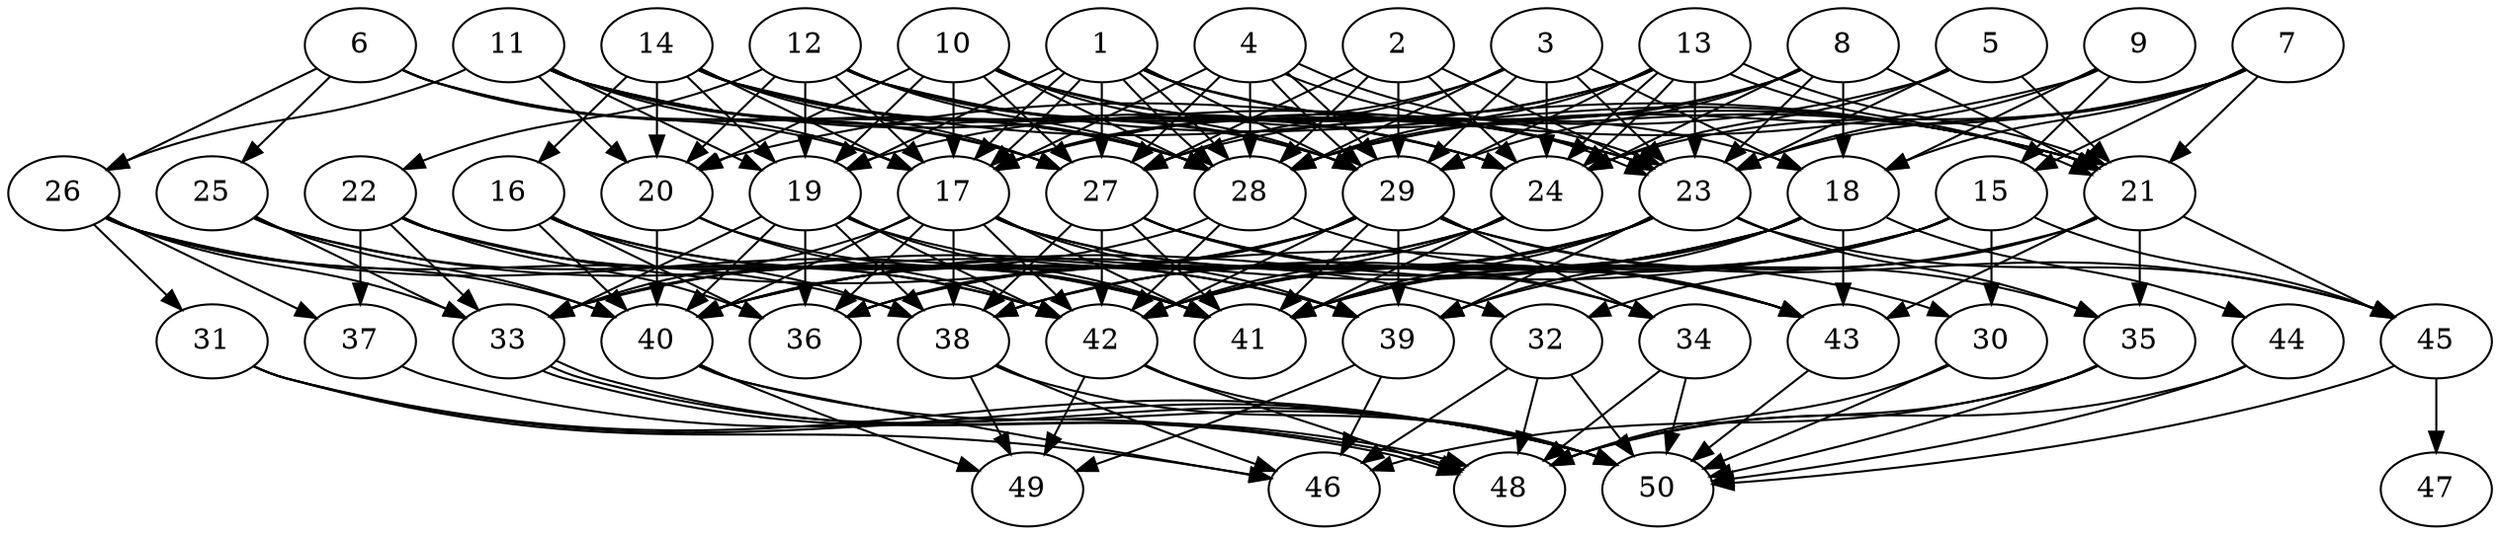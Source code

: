 // DAG automatically generated by daggen at Thu Oct  3 14:07:58 2019
// ./daggen --dot -n 50 --ccr 0.5 --fat 0.7 --regular 0.9 --density 0.9 --mindata 5242880 --maxdata 52428800 
digraph G {
  1 [size="17446912", alpha="0.03", expect_size="8723456"] 
  1 -> 17 [size ="8723456"]
  1 -> 17 [size ="8723456"]
  1 -> 18 [size ="8723456"]
  1 -> 19 [size ="8723456"]
  1 -> 21 [size ="8723456"]
  1 -> 27 [size ="8723456"]
  1 -> 28 [size ="8723456"]
  1 -> 28 [size ="8723456"]
  1 -> 29 [size ="8723456"]
  2 [size="17889280", alpha="0.02", expect_size="8944640"] 
  2 -> 23 [size ="8944640"]
  2 -> 24 [size ="8944640"]
  2 -> 27 [size ="8944640"]
  2 -> 28 [size ="8944640"]
  2 -> 29 [size ="8944640"]
  3 [size="36354048", alpha="0.14", expect_size="18177024"] 
  3 -> 17 [size ="18177024"]
  3 -> 18 [size ="18177024"]
  3 -> 23 [size ="18177024"]
  3 -> 24 [size ="18177024"]
  3 -> 27 [size ="18177024"]
  3 -> 28 [size ="18177024"]
  3 -> 29 [size ="18177024"]
  4 [size="50917376", alpha="0.19", expect_size="25458688"] 
  4 -> 17 [size ="25458688"]
  4 -> 23 [size ="25458688"]
  4 -> 23 [size ="25458688"]
  4 -> 27 [size ="25458688"]
  4 -> 28 [size ="25458688"]
  4 -> 29 [size ="25458688"]
  4 -> 29 [size ="25458688"]
  5 [size="97779712", alpha="0.06", expect_size="48889856"] 
  5 -> 17 [size ="48889856"]
  5 -> 21 [size ="48889856"]
  5 -> 23 [size ="48889856"]
  5 -> 24 [size ="48889856"]
  6 [size="48386048", alpha="0.20", expect_size="24193024"] 
  6 -> 17 [size ="24193024"]
  6 -> 25 [size ="24193024"]
  6 -> 26 [size ="24193024"]
  6 -> 27 [size ="24193024"]
  6 -> 28 [size ="24193024"]
  7 [size="103155712", alpha="0.16", expect_size="51577856"] 
  7 -> 15 [size ="51577856"]
  7 -> 18 [size ="51577856"]
  7 -> 21 [size ="51577856"]
  7 -> 23 [size ="51577856"]
  7 -> 24 [size ="51577856"]
  7 -> 28 [size ="51577856"]
  8 [size="19826688", alpha="0.09", expect_size="9913344"] 
  8 -> 18 [size ="9913344"]
  8 -> 21 [size ="9913344"]
  8 -> 23 [size ="9913344"]
  8 -> 24 [size ="9913344"]
  8 -> 27 [size ="9913344"]
  8 -> 28 [size ="9913344"]
  8 -> 29 [size ="9913344"]
  9 [size="75329536", alpha="0.08", expect_size="37664768"] 
  9 -> 15 [size ="37664768"]
  9 -> 18 [size ="37664768"]
  9 -> 20 [size ="37664768"]
  9 -> 23 [size ="37664768"]
  10 [size="103421952", alpha="0.07", expect_size="51710976"] 
  10 -> 17 [size ="51710976"]
  10 -> 19 [size ="51710976"]
  10 -> 20 [size ="51710976"]
  10 -> 21 [size ="51710976"]
  10 -> 23 [size ="51710976"]
  10 -> 27 [size ="51710976"]
  10 -> 28 [size ="51710976"]
  10 -> 29 [size ="51710976"]
  11 [size="15407104", alpha="0.03", expect_size="7703552"] 
  11 -> 17 [size ="7703552"]
  11 -> 19 [size ="7703552"]
  11 -> 20 [size ="7703552"]
  11 -> 23 [size ="7703552"]
  11 -> 24 [size ="7703552"]
  11 -> 26 [size ="7703552"]
  11 -> 27 [size ="7703552"]
  11 -> 28 [size ="7703552"]
  12 [size="31055872", alpha="0.09", expect_size="15527936"] 
  12 -> 17 [size ="15527936"]
  12 -> 19 [size ="15527936"]
  12 -> 20 [size ="15527936"]
  12 -> 21 [size ="15527936"]
  12 -> 22 [size ="15527936"]
  12 -> 23 [size ="15527936"]
  12 -> 24 [size ="15527936"]
  12 -> 28 [size ="15527936"]
  12 -> 29 [size ="15527936"]
  13 [size="41080832", alpha="0.10", expect_size="20540416"] 
  13 -> 17 [size ="20540416"]
  13 -> 19 [size ="20540416"]
  13 -> 21 [size ="20540416"]
  13 -> 21 [size ="20540416"]
  13 -> 23 [size ="20540416"]
  13 -> 24 [size ="20540416"]
  13 -> 24 [size ="20540416"]
  13 -> 28 [size ="20540416"]
  13 -> 29 [size ="20540416"]
  14 [size="14870528", alpha="0.05", expect_size="7435264"] 
  14 -> 16 [size ="7435264"]
  14 -> 17 [size ="7435264"]
  14 -> 19 [size ="7435264"]
  14 -> 20 [size ="7435264"]
  14 -> 21 [size ="7435264"]
  14 -> 24 [size ="7435264"]
  14 -> 27 [size ="7435264"]
  14 -> 28 [size ="7435264"]
  14 -> 29 [size ="7435264"]
  15 [size="103438336", alpha="0.05", expect_size="51719168"] 
  15 -> 30 [size ="51719168"]
  15 -> 38 [size ="51719168"]
  15 -> 39 [size ="51719168"]
  15 -> 40 [size ="51719168"]
  15 -> 41 [size ="51719168"]
  15 -> 42 [size ="51719168"]
  15 -> 45 [size ="51719168"]
  16 [size="36446208", alpha="0.03", expect_size="18223104"] 
  16 -> 36 [size ="18223104"]
  16 -> 38 [size ="18223104"]
  16 -> 39 [size ="18223104"]
  16 -> 40 [size ="18223104"]
  16 -> 41 [size ="18223104"]
  17 [size="35256320", alpha="0.14", expect_size="17628160"] 
  17 -> 33 [size ="17628160"]
  17 -> 34 [size ="17628160"]
  17 -> 36 [size ="17628160"]
  17 -> 38 [size ="17628160"]
  17 -> 39 [size ="17628160"]
  17 -> 40 [size ="17628160"]
  17 -> 41 [size ="17628160"]
  17 -> 42 [size ="17628160"]
  17 -> 43 [size ="17628160"]
  18 [size="17158144", alpha="0.06", expect_size="8579072"] 
  18 -> 33 [size ="8579072"]
  18 -> 38 [size ="8579072"]
  18 -> 39 [size ="8579072"]
  18 -> 40 [size ="8579072"]
  18 -> 41 [size ="8579072"]
  18 -> 42 [size ="8579072"]
  18 -> 43 [size ="8579072"]
  18 -> 44 [size ="8579072"]
  19 [size="58406912", alpha="0.01", expect_size="29203456"] 
  19 -> 32 [size ="29203456"]
  19 -> 33 [size ="29203456"]
  19 -> 36 [size ="29203456"]
  19 -> 38 [size ="29203456"]
  19 -> 40 [size ="29203456"]
  19 -> 41 [size ="29203456"]
  19 -> 42 [size ="29203456"]
  20 [size="96722944", alpha="0.11", expect_size="48361472"] 
  20 -> 40 [size ="48361472"]
  20 -> 41 [size ="48361472"]
  20 -> 42 [size ="48361472"]
  21 [size="33816576", alpha="0.02", expect_size="16908288"] 
  21 -> 32 [size ="16908288"]
  21 -> 35 [size ="16908288"]
  21 -> 41 [size ="16908288"]
  21 -> 43 [size ="16908288"]
  21 -> 45 [size ="16908288"]
  22 [size="45998080", alpha="0.15", expect_size="22999040"] 
  22 -> 33 [size ="22999040"]
  22 -> 36 [size ="22999040"]
  22 -> 37 [size ="22999040"]
  22 -> 41 [size ="22999040"]
  22 -> 42 [size ="22999040"]
  22 -> 43 [size ="22999040"]
  23 [size="90568704", alpha="0.13", expect_size="45284352"] 
  23 -> 35 [size ="45284352"]
  23 -> 36 [size ="45284352"]
  23 -> 38 [size ="45284352"]
  23 -> 39 [size ="45284352"]
  23 -> 41 [size ="45284352"]
  23 -> 42 [size ="45284352"]
  23 -> 45 [size ="45284352"]
  24 [size="44593152", alpha="0.00", expect_size="22296576"] 
  24 -> 36 [size ="22296576"]
  24 -> 40 [size ="22296576"]
  24 -> 41 [size ="22296576"]
  24 -> 42 [size ="22296576"]
  25 [size="69132288", alpha="0.06", expect_size="34566144"] 
  25 -> 33 [size ="34566144"]
  25 -> 39 [size ="34566144"]
  25 -> 40 [size ="34566144"]
  25 -> 42 [size ="34566144"]
  26 [size="94588928", alpha="0.19", expect_size="47294464"] 
  26 -> 31 [size ="47294464"]
  26 -> 33 [size ="47294464"]
  26 -> 37 [size ="47294464"]
  26 -> 38 [size ="47294464"]
  26 -> 40 [size ="47294464"]
  26 -> 41 [size ="47294464"]
  27 [size="13416448", alpha="0.13", expect_size="6708224"] 
  27 -> 30 [size ="6708224"]
  27 -> 34 [size ="6708224"]
  27 -> 38 [size ="6708224"]
  27 -> 41 [size ="6708224"]
  27 -> 42 [size ="6708224"]
  27 -> 43 [size ="6708224"]
  28 [size="79650816", alpha="0.08", expect_size="39825408"] 
  28 -> 33 [size ="39825408"]
  28 -> 42 [size ="39825408"]
  28 -> 43 [size ="39825408"]
  29 [size="14272512", alpha="0.17", expect_size="7136256"] 
  29 -> 33 [size ="7136256"]
  29 -> 34 [size ="7136256"]
  29 -> 35 [size ="7136256"]
  29 -> 36 [size ="7136256"]
  29 -> 39 [size ="7136256"]
  29 -> 40 [size ="7136256"]
  29 -> 41 [size ="7136256"]
  29 -> 42 [size ="7136256"]
  29 -> 45 [size ="7136256"]
  30 [size="17170432", alpha="0.05", expect_size="8585216"] 
  30 -> 48 [size ="8585216"]
  30 -> 50 [size ="8585216"]
  31 [size="66836480", alpha="0.15", expect_size="33418240"] 
  31 -> 46 [size ="33418240"]
  31 -> 48 [size ="33418240"]
  31 -> 50 [size ="33418240"]
  32 [size="75862016", alpha="0.09", expect_size="37931008"] 
  32 -> 46 [size ="37931008"]
  32 -> 48 [size ="37931008"]
  32 -> 50 [size ="37931008"]
  33 [size="51654656", alpha="0.09", expect_size="25827328"] 
  33 -> 48 [size ="25827328"]
  33 -> 48 [size ="25827328"]
  33 -> 50 [size ="25827328"]
  34 [size="20082688", alpha="0.11", expect_size="10041344"] 
  34 -> 48 [size ="10041344"]
  34 -> 50 [size ="10041344"]
  35 [size="21577728", alpha="0.12", expect_size="10788864"] 
  35 -> 46 [size ="10788864"]
  35 -> 48 [size ="10788864"]
  35 -> 50 [size ="10788864"]
  36 [size="49065984", alpha="0.18", expect_size="24532992"] 
  37 [size="46073856", alpha="0.10", expect_size="23036928"] 
  37 -> 50 [size ="23036928"]
  38 [size="10903552", alpha="0.04", expect_size="5451776"] 
  38 -> 46 [size ="5451776"]
  38 -> 49 [size ="5451776"]
  38 -> 50 [size ="5451776"]
  39 [size="47265792", alpha="0.07", expect_size="23632896"] 
  39 -> 46 [size ="23632896"]
  39 -> 49 [size ="23632896"]
  40 [size="31262720", alpha="0.09", expect_size="15631360"] 
  40 -> 46 [size ="15631360"]
  40 -> 49 [size ="15631360"]
  40 -> 50 [size ="15631360"]
  41 [size="55832576", alpha="0.15", expect_size="27916288"] 
  42 [size="31522816", alpha="0.10", expect_size="15761408"] 
  42 -> 48 [size ="15761408"]
  42 -> 49 [size ="15761408"]
  42 -> 50 [size ="15761408"]
  43 [size="73279488", alpha="0.01", expect_size="36639744"] 
  43 -> 50 [size ="36639744"]
  44 [size="22951936", alpha="0.19", expect_size="11475968"] 
  44 -> 48 [size ="11475968"]
  44 -> 50 [size ="11475968"]
  45 [size="73672704", alpha="0.10", expect_size="36836352"] 
  45 -> 47 [size ="36836352"]
  45 -> 50 [size ="36836352"]
  46 [size="35278848", alpha="0.19", expect_size="17639424"] 
  47 [size="28102656", alpha="0.08", expect_size="14051328"] 
  48 [size="76916736", alpha="0.12", expect_size="38458368"] 
  49 [size="94019584", alpha="0.16", expect_size="47009792"] 
  50 [size="32962560", alpha="0.03", expect_size="16481280"] 
}
